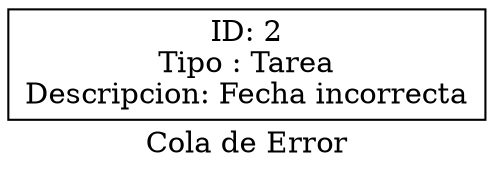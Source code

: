 digraph G {

rankdir = LR;

	node [shape=record,color=black];
label = "Cola de Error"; 

color= black 

		N_1[label = "ID: 2\nTipo : Tarea\nDescripcion: Fecha incorrecta"];

 }
